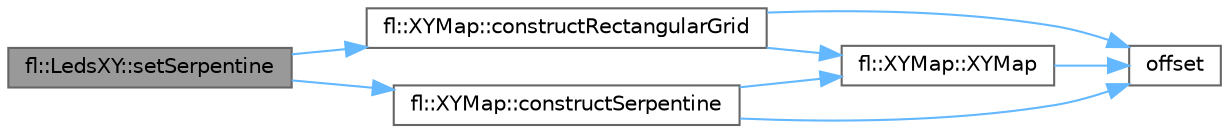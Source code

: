 digraph "fl::LedsXY::setSerpentine"
{
 // INTERACTIVE_SVG=YES
 // LATEX_PDF_SIZE
  bgcolor="transparent";
  edge [fontname=Helvetica,fontsize=10,labelfontname=Helvetica,labelfontsize=10];
  node [fontname=Helvetica,fontsize=10,shape=box,height=0.2,width=0.4];
  rankdir="LR";
  Node1 [id="Node000001",label="fl::LedsXY::setSerpentine",height=0.2,width=0.4,color="gray40", fillcolor="grey60", style="filled", fontcolor="black",tooltip=" "];
  Node1 -> Node2 [id="edge1_Node000001_Node000002",color="steelblue1",style="solid",tooltip=" "];
  Node2 [id="Node000002",label="fl::XYMap::constructRectangularGrid",height=0.2,width=0.4,color="grey40", fillcolor="white", style="filled",URL="$d0/dce/classfl_1_1_x_y_map_ab9c11882da60bac8e6cec1fde421b14e.html#ab9c11882da60bac8e6cec1fde421b14e",tooltip=" "];
  Node2 -> Node3 [id="edge2_Node000002_Node000003",color="steelblue1",style="solid",tooltip=" "];
  Node3 [id="Node000003",label="fl::XYMap::XYMap",height=0.2,width=0.4,color="grey40", fillcolor="white", style="filled",URL="$d0/dce/classfl_1_1_x_y_map_a9985d6fbdcedd16a68209f204164b04f.html#a9985d6fbdcedd16a68209f204164b04f",tooltip=" "];
  Node3 -> Node4 [id="edge3_Node000003_Node000004",color="steelblue1",style="solid",tooltip=" "];
  Node4 [id="Node000004",label="offset",height=0.2,width=0.4,color="grey40", fillcolor="white", style="filled",URL="$d6/daf/direct_8h_a0b3fd115c40d6ac683a810a572fc6104.html#a0b3fd115c40d6ac683a810a572fc6104",tooltip=" "];
  Node2 -> Node4 [id="edge4_Node000002_Node000004",color="steelblue1",style="solid",tooltip=" "];
  Node1 -> Node5 [id="edge5_Node000001_Node000005",color="steelblue1",style="solid",tooltip=" "];
  Node5 [id="Node000005",label="fl::XYMap::constructSerpentine",height=0.2,width=0.4,color="grey40", fillcolor="white", style="filled",URL="$d0/dce/classfl_1_1_x_y_map_a29454fe0a5380af96f921085bbf34b87.html#a29454fe0a5380af96f921085bbf34b87",tooltip=" "];
  Node5 -> Node3 [id="edge6_Node000005_Node000003",color="steelblue1",style="solid",tooltip=" "];
  Node5 -> Node4 [id="edge7_Node000005_Node000004",color="steelblue1",style="solid",tooltip=" "];
}
